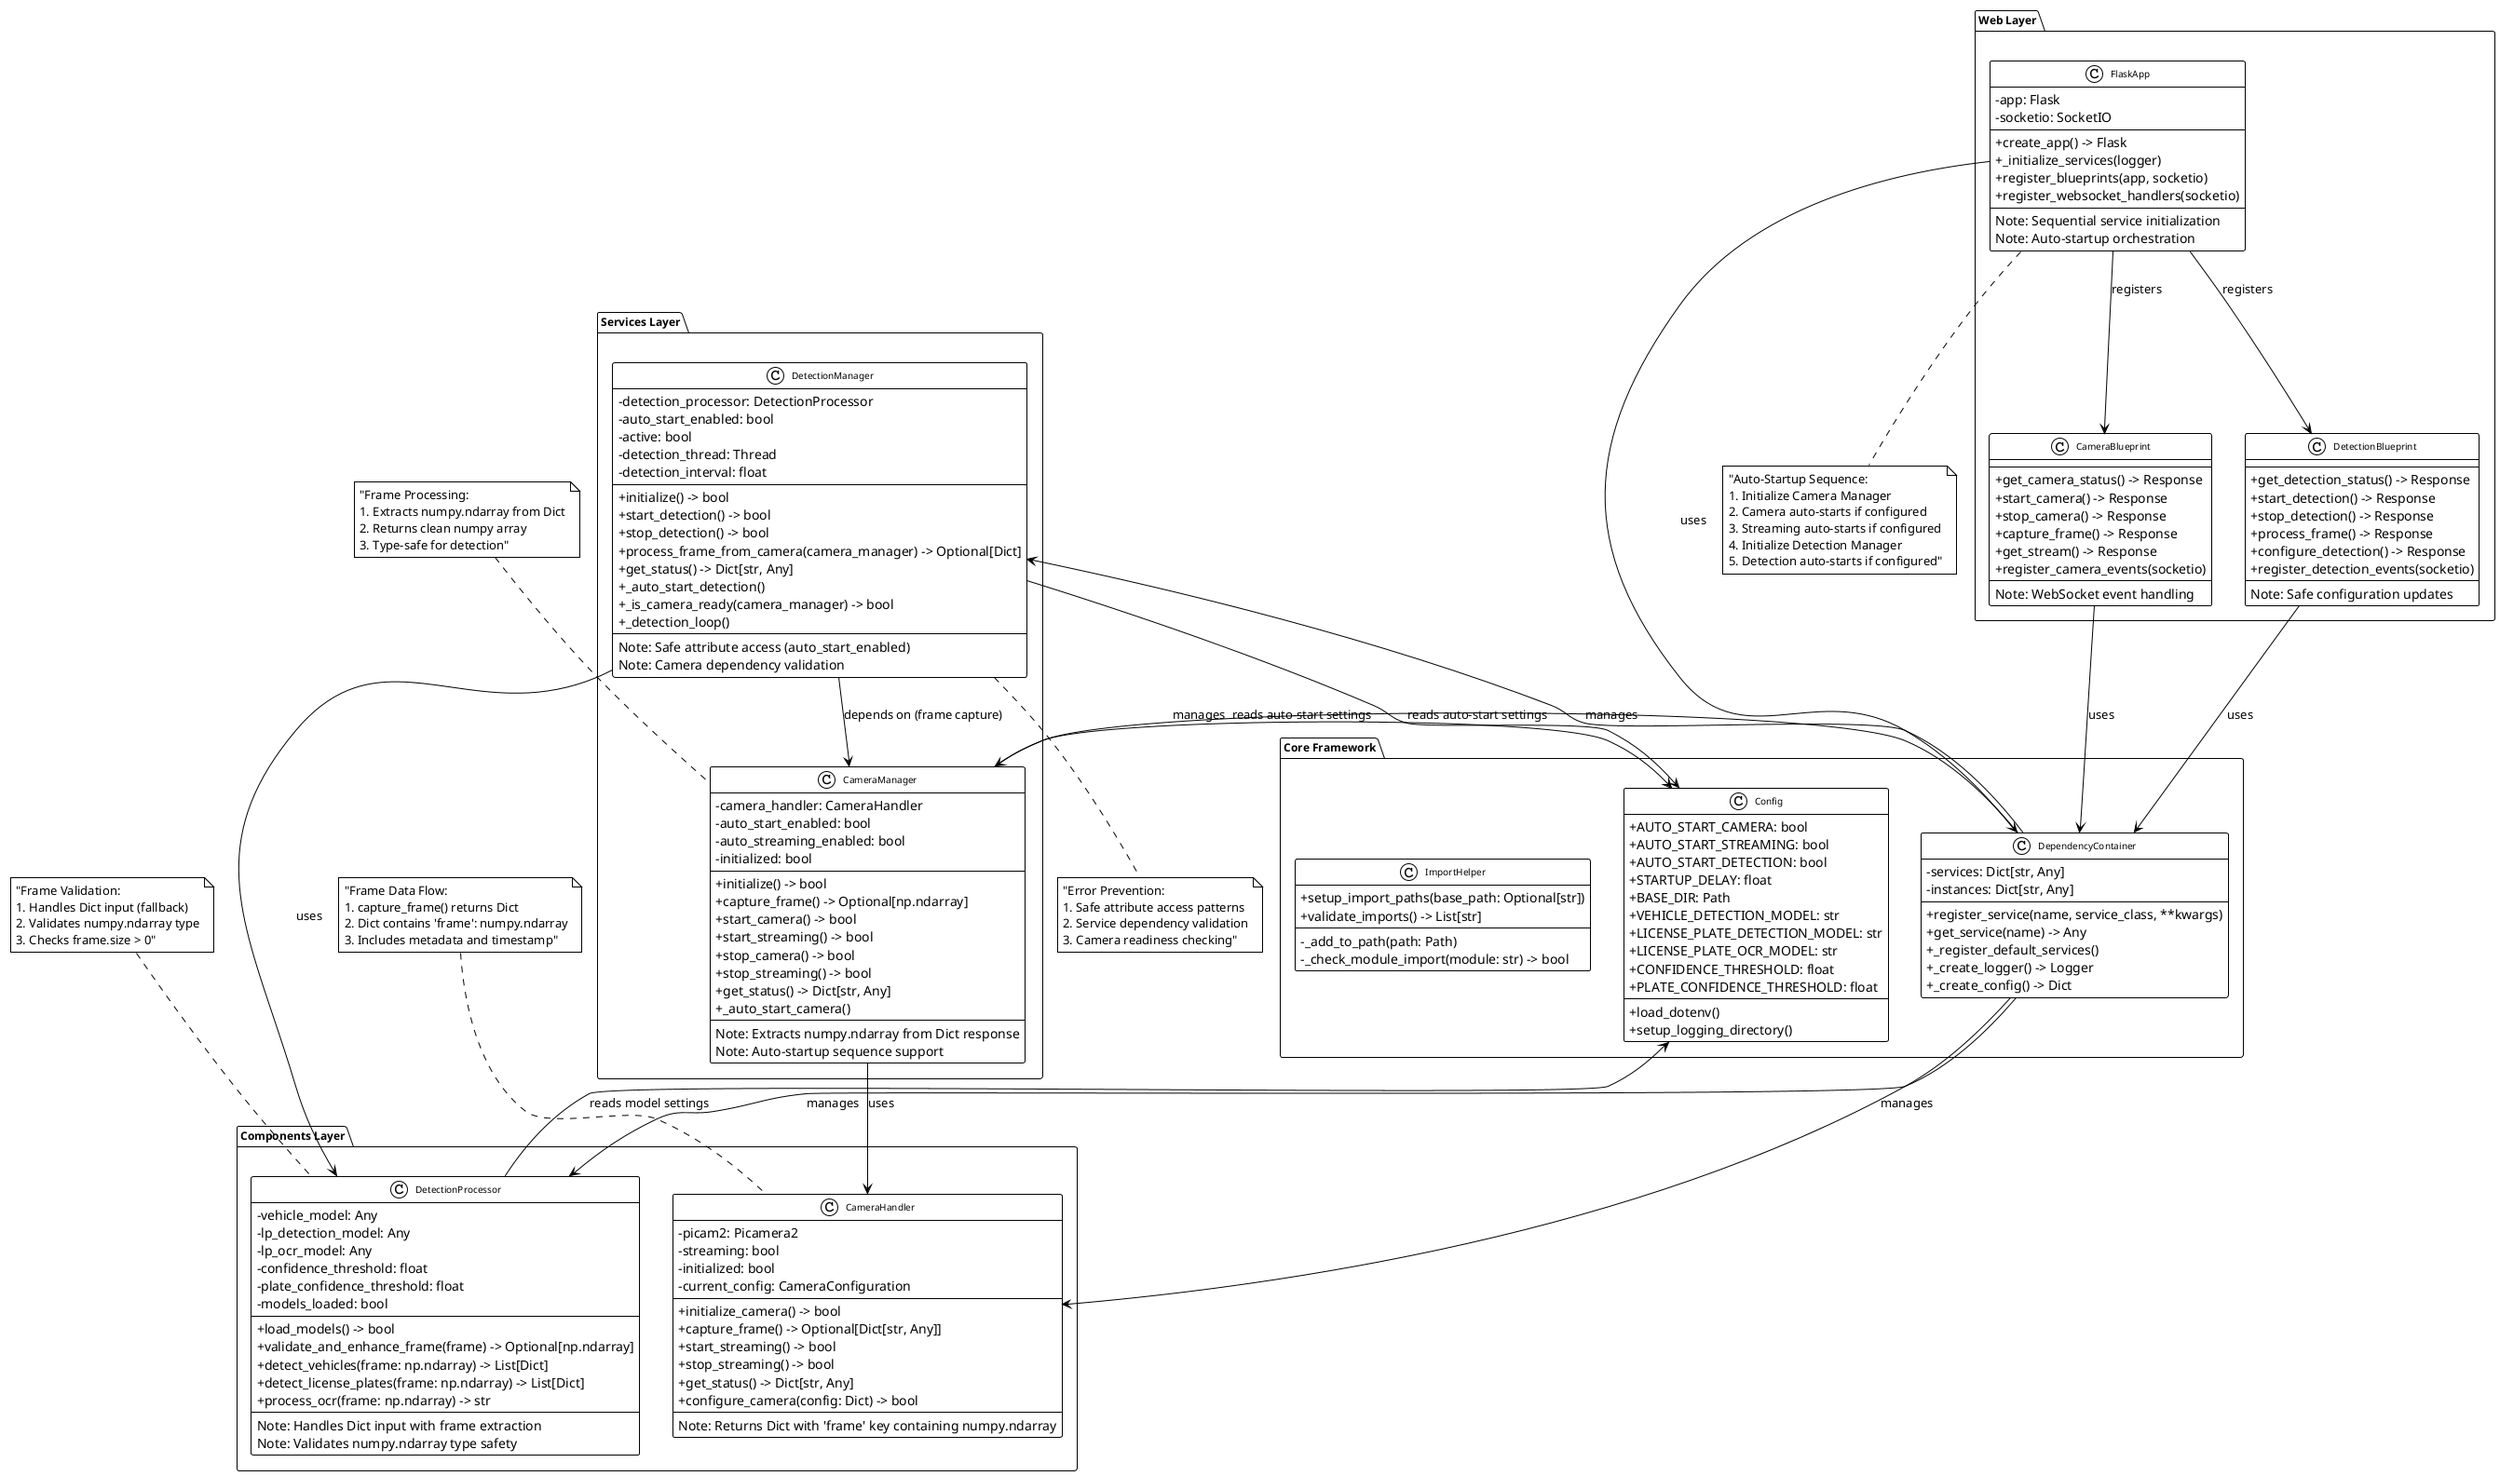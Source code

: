 @startuml AI_Camera_v1.3_Updated_Class_Diagram

!theme plain
skinparam classAttributeIconSize 0
skinparam classFontSize 10
skinparam packageFontSize 12

package "Core Framework" {
    class Config {
        +AUTO_START_CAMERA: bool
        +AUTO_START_STREAMING: bool  
        +AUTO_START_DETECTION: bool
        +STARTUP_DELAY: float
        +BASE_DIR: Path
        +VEHICLE_DETECTION_MODEL: str
        +LICENSE_PLATE_DETECTION_MODEL: str
        +LICENSE_PLATE_OCR_MODEL: str
        +CONFIDENCE_THRESHOLD: float
        +PLATE_CONFIDENCE_THRESHOLD: float
        --
        +load_dotenv()
        +setup_logging_directory()
    }

    class DependencyContainer {
        -services: Dict[str, Any]
        -instances: Dict[str, Any]
        --
        +register_service(name, service_class, **kwargs)
        +get_service(name) -> Any
        +_register_default_services()
        +_create_logger() -> Logger
        +_create_config() -> Dict
    }

    class ImportHelper {
        +setup_import_paths(base_path: Optional[str])
        +validate_imports() -> List[str]
        --
        -_add_to_path(path: Path)
        -_check_module_import(module: str) -> bool
    }
}

package "Components Layer" {
    class CameraHandler {
        -picam2: Picamera2
        -streaming: bool
        -initialized: bool
        -current_config: CameraConfiguration
        --
        +initialize_camera() -> bool
        +capture_frame() -> Optional[Dict[str, Any]]
        +start_streaming() -> bool
        +stop_streaming() -> bool
        +get_status() -> Dict[str, Any]
        +configure_camera(config: Dict) -> bool
        --
        Note: Returns Dict with 'frame' key containing numpy.ndarray
    }

    class DetectionProcessor {
        -vehicle_model: Any
        -lp_detection_model: Any
        -lp_ocr_model: Any
        -confidence_threshold: float
        -plate_confidence_threshold: float
        -models_loaded: bool
        --
        +load_models() -> bool
        +validate_and_enhance_frame(frame) -> Optional[np.ndarray]
        +detect_vehicles(frame: np.ndarray) -> List[Dict]
        +detect_license_plates(frame: np.ndarray) -> List[Dict]
        +process_ocr(frame: np.ndarray) -> str
        --
        Note: Handles Dict input with frame extraction
        Note: Validates numpy.ndarray type safety
    }
}

package "Services Layer" {
    class CameraManager {
        -camera_handler: CameraHandler
        -auto_start_enabled: bool
        -auto_streaming_enabled: bool
        -initialized: bool
        --
        +initialize() -> bool
        +capture_frame() -> Optional[np.ndarray]
        +start_camera() -> bool
        +start_streaming() -> bool
        +stop_camera() -> bool
        +stop_streaming() -> bool
        +get_status() -> Dict[str, Any]
        +_auto_start_camera()
        --
        Note: Extracts numpy.ndarray from Dict response
        Note: Auto-startup sequence support
    }

    class DetectionManager {
        -detection_processor: DetectionProcessor
        -auto_start_enabled: bool
        -active: bool
        -detection_thread: Thread
        -detection_interval: float
        --
        +initialize() -> bool
        +start_detection() -> bool
        +stop_detection() -> bool
        +process_frame_from_camera(camera_manager) -> Optional[Dict]
        +get_status() -> Dict[str, Any]
        +_auto_start_detection()
        +_is_camera_ready(camera_manager) -> bool
        +_detection_loop()
        --
        Note: Safe attribute access (auto_start_enabled)
        Note: Camera dependency validation
    }
}

package "Web Layer" {
    class FlaskApp {
        -app: Flask
        -socketio: SocketIO
        --
        +create_app() -> Flask
        +_initialize_services(logger)
        +register_blueprints(app, socketio)
        +register_websocket_handlers(socketio)
        --
        Note: Sequential service initialization
        Note: Auto-startup orchestration
    }

    class CameraBlueprint {
        --
        +get_camera_status() -> Response
        +start_camera() -> Response
        +stop_camera() -> Response
        +capture_frame() -> Response
        +get_stream() -> Response
        +register_camera_events(socketio)
        --
        Note: WebSocket event handling
    }

    class DetectionBlueprint {
        --
        +get_detection_status() -> Response
        +start_detection() -> Response
        +stop_detection() -> Response
        +process_frame() -> Response
        +configure_detection() -> Response
        +register_detection_events(socketio)
        --
        Note: Safe configuration updates
    }
}

' Relationships
CameraManager --> CameraHandler : uses
DetectionManager --> DetectionProcessor : uses
DetectionManager --> CameraManager : depends on (frame capture)
DependencyContainer --> CameraManager : manages
DependencyContainer --> DetectionManager : manages
DependencyContainer --> CameraHandler : manages
DependencyContainer --> DetectionProcessor : manages
FlaskApp --> DependencyContainer : uses
CameraBlueprint --> DependencyContainer : uses
DetectionBlueprint --> DependencyContainer : uses
FlaskApp --> CameraBlueprint : registers
FlaskApp --> DetectionBlueprint : registers
CameraManager --> Config : reads auto-start settings
DetectionManager --> Config : reads auto-start settings
DetectionProcessor --> Config : reads model settings

' Frame Data Flow
note top of CameraHandler : "Frame Data Flow:\n1. capture_frame() returns Dict\n2. Dict contains 'frame': numpy.ndarray\n3. Includes metadata and timestamp"

note top of CameraManager : "Frame Processing:\n1. Extracts numpy.ndarray from Dict\n2. Returns clean numpy array\n3. Type-safe for detection"

note top of DetectionProcessor : "Frame Validation:\n1. Handles Dict input (fallback)\n2. Validates numpy.ndarray type\n3. Checks frame.size > 0"

' Auto-Startup Sequence
note bottom of FlaskApp : "Auto-Startup Sequence:\n1. Initialize Camera Manager\n2. Camera auto-starts if configured\n3. Streaming auto-starts if configured\n4. Initialize Detection Manager\n5. Detection auto-starts if configured"

' Error Prevention
note bottom of DetectionManager : "Error Prevention:\n1. Safe attribute access patterns\n2. Service dependency validation\n3. Camera readiness checking"

@enduml
